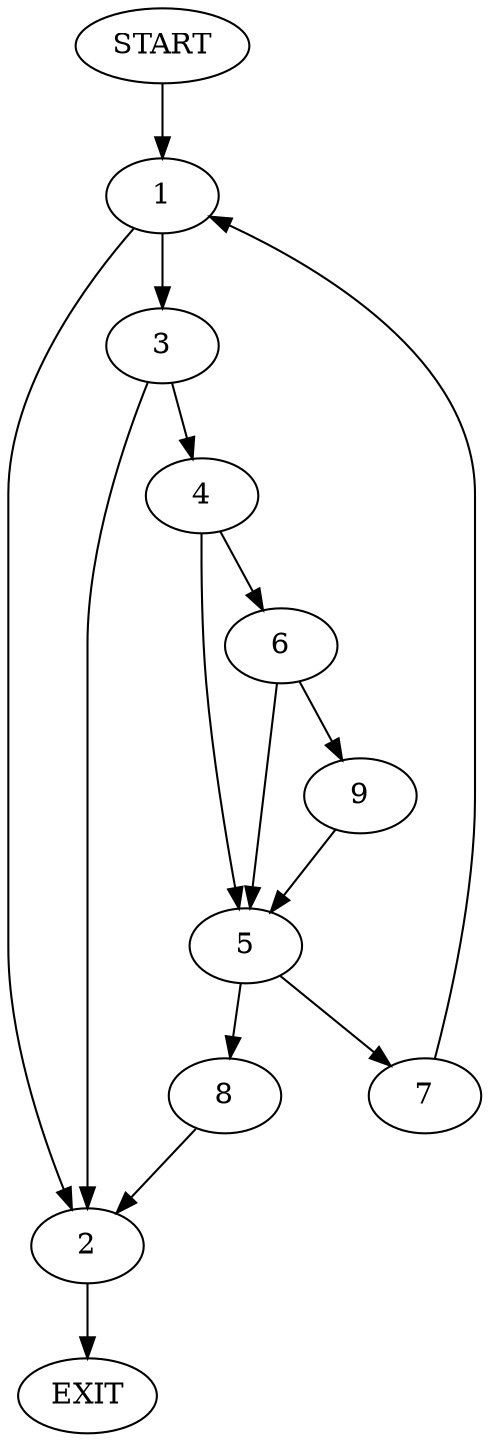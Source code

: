 digraph {
0 [label="START"]
10 [label="EXIT"]
0 -> 1
1 -> 2
1 -> 3
3 -> 2
3 -> 4
2 -> 10
4 -> 5
4 -> 6
5 -> 7
5 -> 8
6 -> 5
6 -> 9
9 -> 5
8 -> 2
7 -> 1
}
